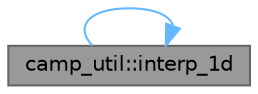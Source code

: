 digraph "camp_util::interp_1d"
{
 // LATEX_PDF_SIZE
  bgcolor="transparent";
  edge [fontname=Helvetica,fontsize=10,labelfontname=Helvetica,labelfontsize=10];
  node [fontname=Helvetica,fontsize=10,shape=box,height=0.2,width=0.4];
  rankdir="RL";
  Node1 [label="camp_util::interp_1d",height=0.2,width=0.4,color="gray40", fillcolor="grey60", style="filled", fontcolor="black",tooltip="1D linear interpolation."];
  Node1 -> Node1 [dir="back",color="steelblue1",style="solid"];
}
